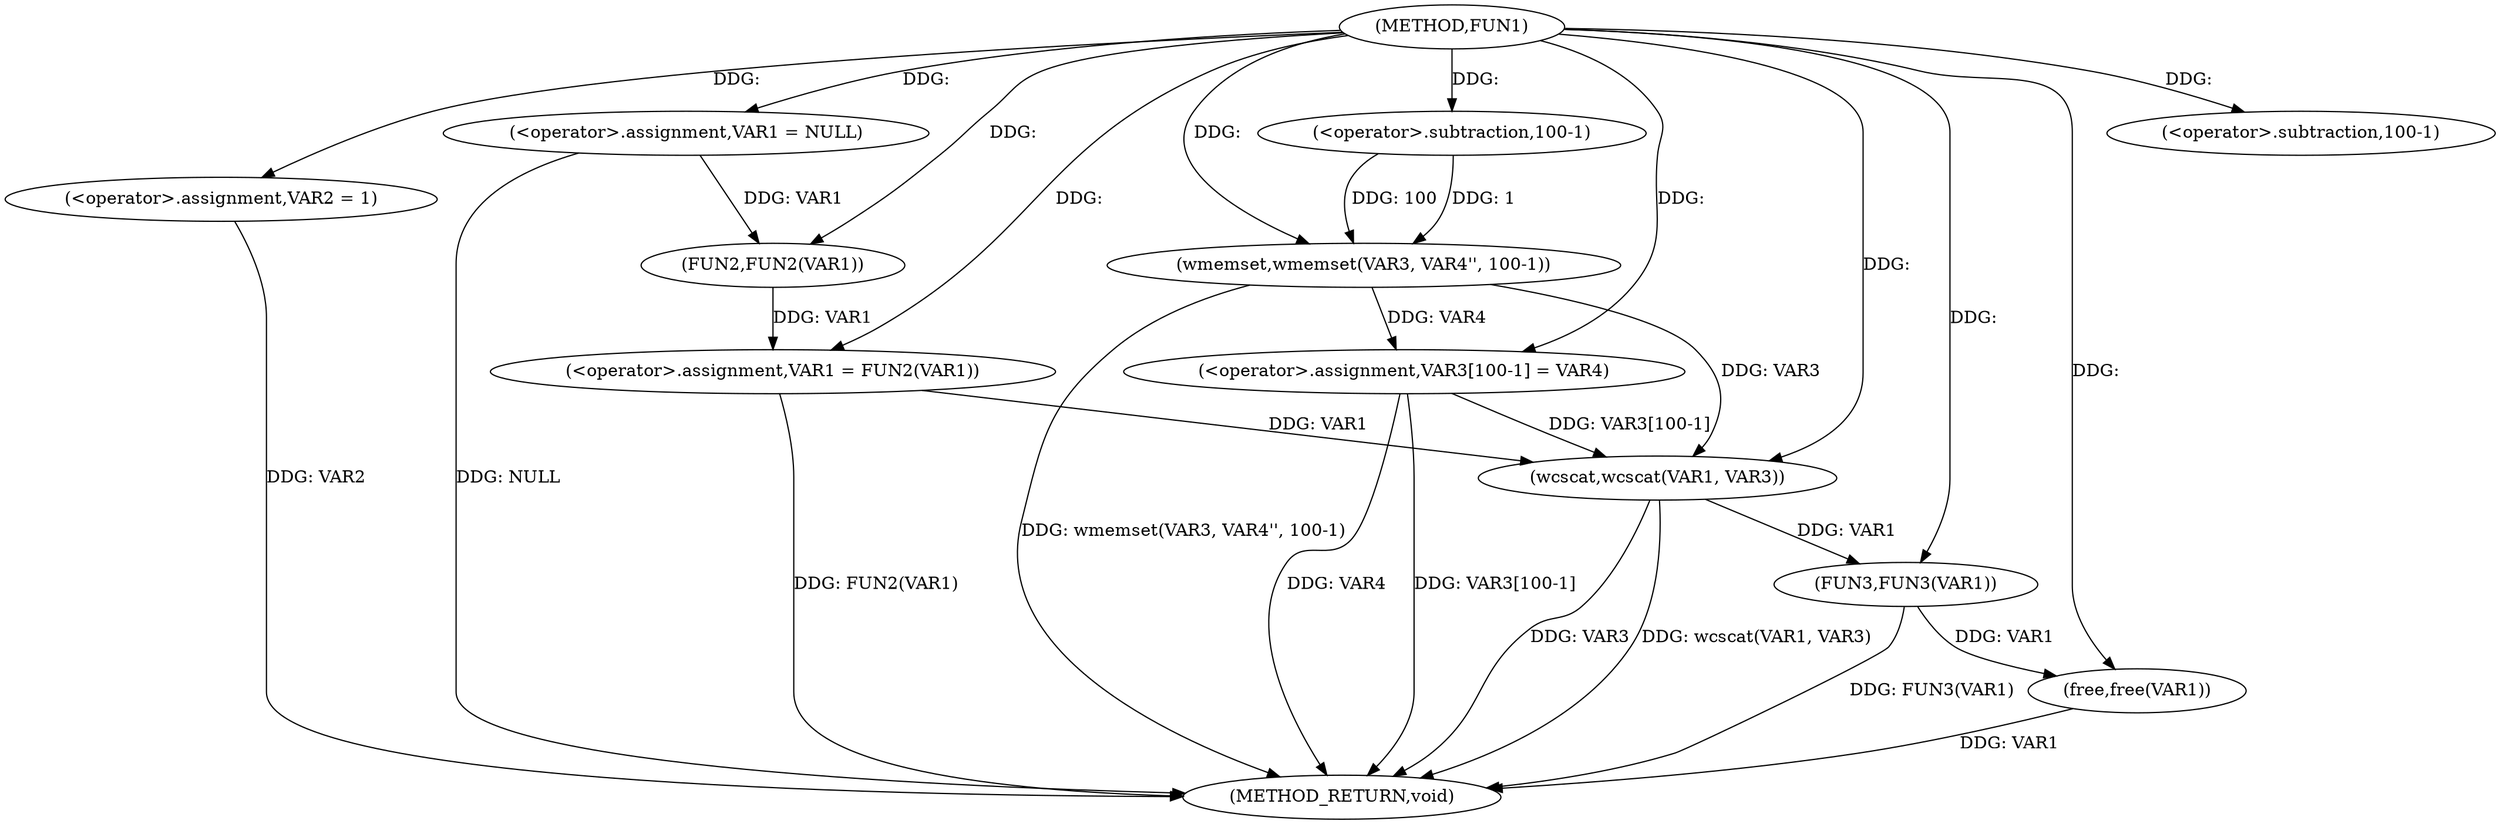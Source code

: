 digraph FUN1 {  
"1000100" [label = "(METHOD,FUN1)" ]
"1000135" [label = "(METHOD_RETURN,void)" ]
"1000103" [label = "(<operator>.assignment,VAR1 = NULL)" ]
"1000106" [label = "(<operator>.assignment,VAR2 = 1)" ]
"1000109" [label = "(<operator>.assignment,VAR1 = FUN2(VAR1))" ]
"1000111" [label = "(FUN2,FUN2(VAR1))" ]
"1000115" [label = "(wmemset,wmemset(VAR3, VAR4'', 100-1))" ]
"1000118" [label = "(<operator>.subtraction,100-1)" ]
"1000121" [label = "(<operator>.assignment,VAR3[100-1] = VAR4)" ]
"1000124" [label = "(<operator>.subtraction,100-1)" ]
"1000128" [label = "(wcscat,wcscat(VAR1, VAR3))" ]
"1000131" [label = "(FUN3,FUN3(VAR1))" ]
"1000133" [label = "(free,free(VAR1))" ]
  "1000128" -> "1000135"  [ label = "DDG: VAR3"] 
  "1000106" -> "1000135"  [ label = "DDG: VAR2"] 
  "1000103" -> "1000135"  [ label = "DDG: NULL"] 
  "1000121" -> "1000135"  [ label = "DDG: VAR4"] 
  "1000121" -> "1000135"  [ label = "DDG: VAR3[100-1]"] 
  "1000128" -> "1000135"  [ label = "DDG: wcscat(VAR1, VAR3)"] 
  "1000109" -> "1000135"  [ label = "DDG: FUN2(VAR1)"] 
  "1000133" -> "1000135"  [ label = "DDG: VAR1"] 
  "1000115" -> "1000135"  [ label = "DDG: wmemset(VAR3, VAR4'', 100-1)"] 
  "1000131" -> "1000135"  [ label = "DDG: FUN3(VAR1)"] 
  "1000100" -> "1000103"  [ label = "DDG: "] 
  "1000100" -> "1000106"  [ label = "DDG: "] 
  "1000111" -> "1000109"  [ label = "DDG: VAR1"] 
  "1000100" -> "1000109"  [ label = "DDG: "] 
  "1000103" -> "1000111"  [ label = "DDG: VAR1"] 
  "1000100" -> "1000111"  [ label = "DDG: "] 
  "1000100" -> "1000115"  [ label = "DDG: "] 
  "1000118" -> "1000115"  [ label = "DDG: 100"] 
  "1000118" -> "1000115"  [ label = "DDG: 1"] 
  "1000100" -> "1000118"  [ label = "DDG: "] 
  "1000115" -> "1000121"  [ label = "DDG: VAR4"] 
  "1000100" -> "1000121"  [ label = "DDG: "] 
  "1000100" -> "1000124"  [ label = "DDG: "] 
  "1000109" -> "1000128"  [ label = "DDG: VAR1"] 
  "1000100" -> "1000128"  [ label = "DDG: "] 
  "1000121" -> "1000128"  [ label = "DDG: VAR3[100-1]"] 
  "1000115" -> "1000128"  [ label = "DDG: VAR3"] 
  "1000128" -> "1000131"  [ label = "DDG: VAR1"] 
  "1000100" -> "1000131"  [ label = "DDG: "] 
  "1000131" -> "1000133"  [ label = "DDG: VAR1"] 
  "1000100" -> "1000133"  [ label = "DDG: "] 
}
